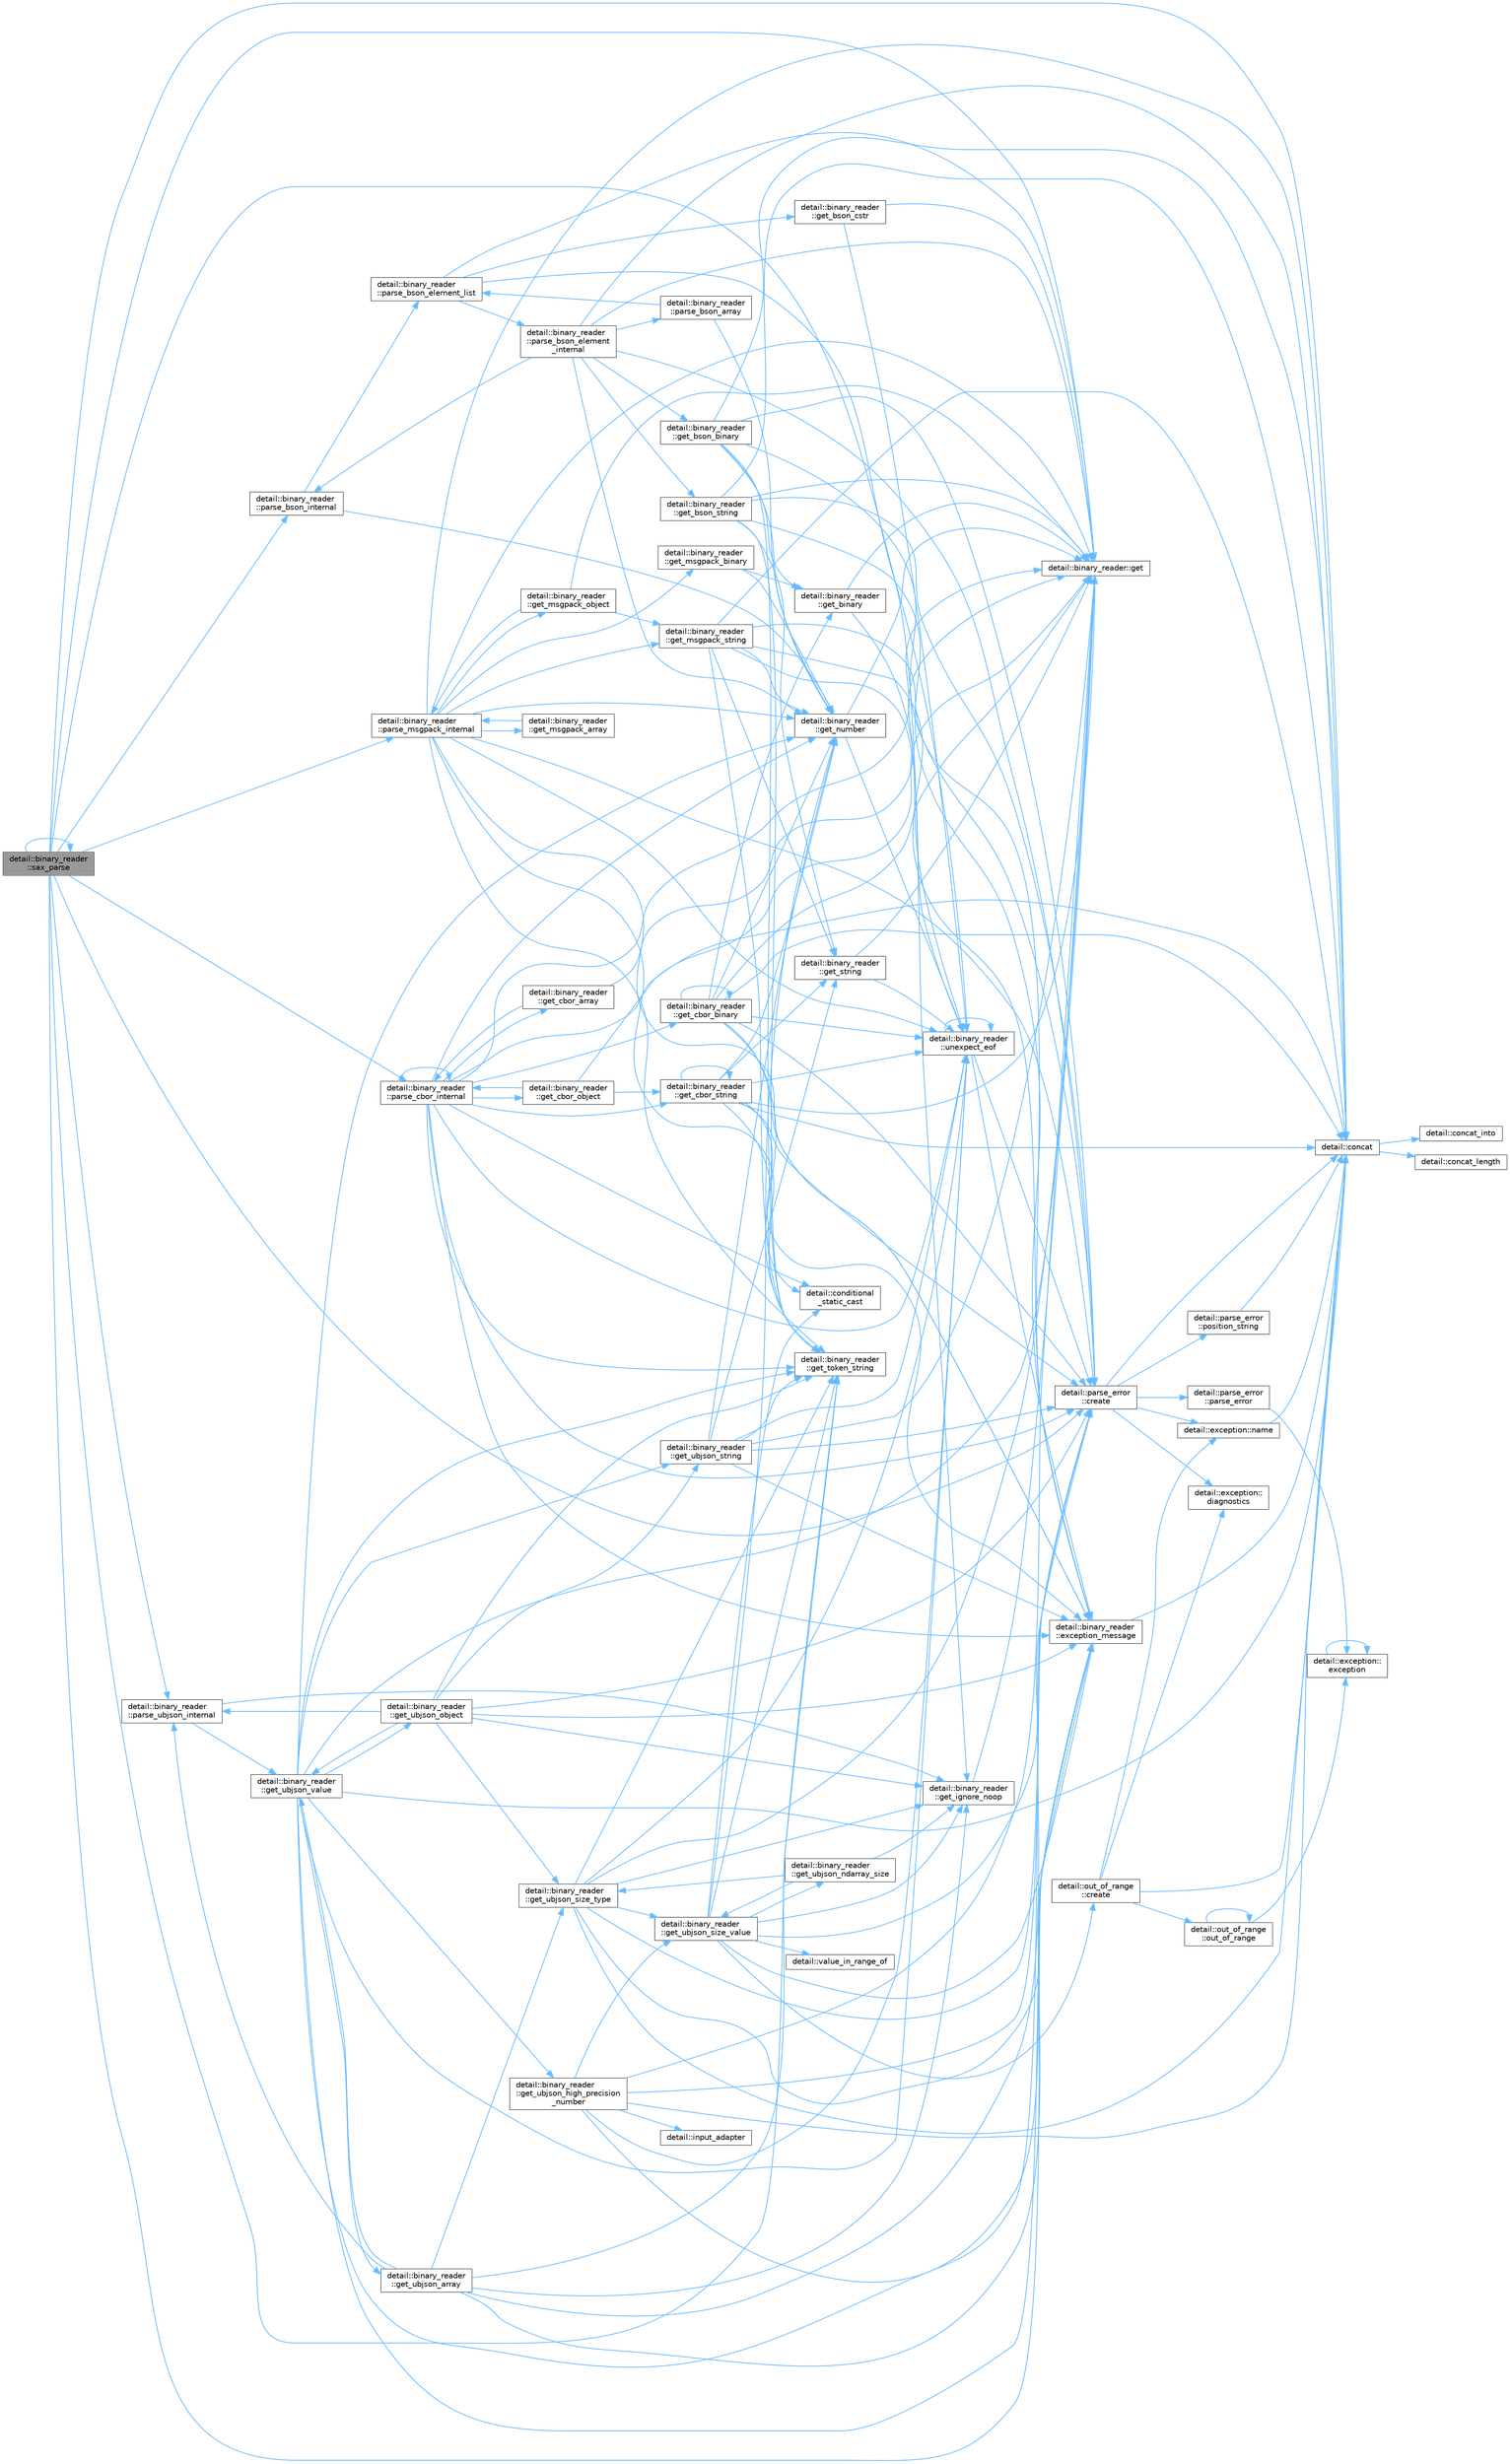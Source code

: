 digraph "detail::binary_reader::sax_parse"
{
 // LATEX_PDF_SIZE
  bgcolor="transparent";
  edge [fontname=Helvetica,fontsize=10,labelfontname=Helvetica,labelfontsize=10];
  node [fontname=Helvetica,fontsize=10,shape=box,height=0.2,width=0.4];
  rankdir="LR";
  Node1 [id="Node000001",label="detail::binary_reader\l::sax_parse",height=0.2,width=0.4,color="gray40", fillcolor="grey60", style="filled", fontcolor="black",tooltip=" "];
  Node1 -> Node2 [id="edge1_Node000001_Node000002",color="steelblue1",style="solid",tooltip=" "];
  Node2 [id="Node000002",label="detail::concat",height=0.2,width=0.4,color="grey40", fillcolor="white", style="filled",URL="$namespacedetail.html#a266fb3d4bf633ad6c506434cc91164da",tooltip=" "];
  Node2 -> Node3 [id="edge2_Node000002_Node000003",color="steelblue1",style="solid",tooltip=" "];
  Node3 [id="Node000003",label="detail::concat_into",height=0.2,width=0.4,color="grey40", fillcolor="white", style="filled",URL="$namespacedetail.html#a89f967b745cf8df11ba9d59f93d97753",tooltip=" "];
  Node2 -> Node4 [id="edge3_Node000002_Node000004",color="steelblue1",style="solid",tooltip=" "];
  Node4 [id="Node000004",label="detail::concat_length",height=0.2,width=0.4,color="grey40", fillcolor="white", style="filled",URL="$namespacedetail.html#ac185140ed8c8fcc07a302a890b714b0d",tooltip=" "];
  Node1 -> Node5 [id="edge4_Node000001_Node000005",color="steelblue1",style="solid",tooltip=" "];
  Node5 [id="Node000005",label="detail::parse_error\l::create",height=0.2,width=0.4,color="grey40", fillcolor="white", style="filled",URL="$classdetail_1_1parse__error.html#a07046ea9f33d28f120af188ed674d6df",tooltip="create a parse error exception"];
  Node5 -> Node2 [id="edge5_Node000005_Node000002",color="steelblue1",style="solid",tooltip=" "];
  Node5 -> Node6 [id="edge6_Node000005_Node000006",color="steelblue1",style="solid",tooltip=" "];
  Node6 [id="Node000006",label="detail::exception::\ldiagnostics",height=0.2,width=0.4,color="grey40", fillcolor="white", style="filled",URL="$classdetail_1_1exception.html#a6b4a786b5c1c25dd3edaceb1bf2d5120",tooltip=" "];
  Node5 -> Node7 [id="edge7_Node000005_Node000007",color="steelblue1",style="solid",tooltip=" "];
  Node7 [id="Node000007",label="detail::exception::name",height=0.2,width=0.4,color="grey40", fillcolor="white", style="filled",URL="$classdetail_1_1exception.html#a8f1eb56b9964c8dd84d89d0da98d883b",tooltip=" "];
  Node7 -> Node2 [id="edge8_Node000007_Node000002",color="steelblue1",style="solid",tooltip=" "];
  Node5 -> Node8 [id="edge9_Node000005_Node000008",color="steelblue1",style="solid",tooltip=" "];
  Node8 [id="Node000008",label="detail::parse_error\l::parse_error",height=0.2,width=0.4,color="grey40", fillcolor="white", style="filled",URL="$classdetail_1_1parse__error.html#a7703a00cc97c4590e56254b62b479ff5",tooltip=" "];
  Node8 -> Node9 [id="edge10_Node000008_Node000009",color="steelblue1",style="solid",tooltip=" "];
  Node9 [id="Node000009",label="detail::exception::\lexception",height=0.2,width=0.4,color="grey40", fillcolor="white", style="filled",URL="$classdetail_1_1exception.html#a528d6bc77e88490bbb84cde2222b7ff0",tooltip=" "];
  Node9 -> Node9 [id="edge11_Node000009_Node000009",color="steelblue1",style="solid",tooltip=" "];
  Node5 -> Node10 [id="edge12_Node000005_Node000010",color="steelblue1",style="solid",tooltip=" "];
  Node10 [id="Node000010",label="detail::parse_error\l::position_string",height=0.2,width=0.4,color="grey40", fillcolor="white", style="filled",URL="$classdetail_1_1parse__error.html#a19cdccb06cba79d7b4efc51f501ced8b",tooltip=" "];
  Node10 -> Node2 [id="edge13_Node000010_Node000002",color="steelblue1",style="solid",tooltip=" "];
  Node1 -> Node11 [id="edge14_Node000001_Node000011",color="steelblue1",style="solid",tooltip=" "];
  Node11 [id="Node000011",label="detail::binary_reader\l::exception_message",height=0.2,width=0.4,color="grey40", fillcolor="white", style="filled",URL="$classdetail_1_1binary__reader.html#a39c740811882a0023f6386858a5d5270",tooltip=" "];
  Node11 -> Node2 [id="edge15_Node000011_Node000002",color="steelblue1",style="solid",tooltip=" "];
  Node1 -> Node12 [id="edge16_Node000001_Node000012",color="steelblue1",style="solid",tooltip=" "];
  Node12 [id="Node000012",label="detail::binary_reader::get",height=0.2,width=0.4,color="grey40", fillcolor="white", style="filled",URL="$classdetail_1_1binary__reader.html#a9aeb80d0dd19032e1b2128b3f093a794",tooltip="get next character from the input"];
  Node1 -> Node13 [id="edge17_Node000001_Node000013",color="steelblue1",style="solid",tooltip=" "];
  Node13 [id="Node000013",label="detail::binary_reader\l::get_ignore_noop",height=0.2,width=0.4,color="grey40", fillcolor="white", style="filled",URL="$classdetail_1_1binary__reader.html#a451f9cb2d990780be3b6ffea6223134b",tooltip=" "];
  Node13 -> Node12 [id="edge18_Node000013_Node000012",color="steelblue1",style="solid",tooltip=" "];
  Node1 -> Node14 [id="edge19_Node000001_Node000014",color="steelblue1",style="solid",tooltip=" "];
  Node14 [id="Node000014",label="detail::binary_reader\l::get_token_string",height=0.2,width=0.4,color="grey40", fillcolor="white", style="filled",URL="$classdetail_1_1binary__reader.html#a2ef89c65a295e23efa6d7363fafc84cc",tooltip=" "];
  Node1 -> Node15 [id="edge20_Node000001_Node000015",color="steelblue1",style="solid",tooltip=" "];
  Node15 [id="Node000015",label="detail::binary_reader\l::parse_bson_internal",height=0.2,width=0.4,color="grey40", fillcolor="white", style="filled",URL="$classdetail_1_1binary__reader.html#a66514e22cb51ce5030b77376c1f701ec",tooltip="Reads in a BSON-object and passes it to the SAX-parser."];
  Node15 -> Node16 [id="edge21_Node000015_Node000016",color="steelblue1",style="solid",tooltip=" "];
  Node16 [id="Node000016",label="detail::binary_reader\l::get_number",height=0.2,width=0.4,color="grey40", fillcolor="white", style="filled",URL="$classdetail_1_1binary__reader.html#a809c1fd4598b7d4cecaf93aaf1547205",tooltip=" "];
  Node16 -> Node12 [id="edge22_Node000016_Node000012",color="steelblue1",style="solid",tooltip=" "];
  Node16 -> Node17 [id="edge23_Node000016_Node000017",color="steelblue1",style="solid",tooltip=" "];
  Node17 [id="Node000017",label="detail::binary_reader\l::unexpect_eof",height=0.2,width=0.4,color="grey40", fillcolor="white", style="filled",URL="$classdetail_1_1binary__reader.html#a86d19cc231aae395395030fd8ae19fd5",tooltip=" "];
  Node17 -> Node5 [id="edge24_Node000017_Node000005",color="steelblue1",style="solid",tooltip=" "];
  Node17 -> Node11 [id="edge25_Node000017_Node000011",color="steelblue1",style="solid",tooltip=" "];
  Node17 -> Node17 [id="edge26_Node000017_Node000017",color="steelblue1",style="solid",tooltip=" "];
  Node15 -> Node18 [id="edge27_Node000015_Node000018",color="steelblue1",style="solid",tooltip=" "];
  Node18 [id="Node000018",label="detail::binary_reader\l::parse_bson_element_list",height=0.2,width=0.4,color="grey40", fillcolor="white", style="filled",URL="$classdetail_1_1binary__reader.html#a29ecec318fab8ccfa64b0e75536a40e4",tooltip="Read a BSON element list (as specified in the BSON-spec)"];
  Node18 -> Node12 [id="edge28_Node000018_Node000012",color="steelblue1",style="solid",tooltip=" "];
  Node18 -> Node19 [id="edge29_Node000018_Node000019",color="steelblue1",style="solid",tooltip=" "];
  Node19 [id="Node000019",label="detail::binary_reader\l::get_bson_cstr",height=0.2,width=0.4,color="grey40", fillcolor="white", style="filled",URL="$classdetail_1_1binary__reader.html#a899a51f4cd0ad49a8989de586f9dd7a2",tooltip="Parses a C-style string from the BSON input."];
  Node19 -> Node12 [id="edge30_Node000019_Node000012",color="steelblue1",style="solid",tooltip=" "];
  Node19 -> Node17 [id="edge31_Node000019_Node000017",color="steelblue1",style="solid",tooltip=" "];
  Node18 -> Node20 [id="edge32_Node000018_Node000020",color="steelblue1",style="solid",tooltip=" "];
  Node20 [id="Node000020",label="detail::binary_reader\l::parse_bson_element\l_internal",height=0.2,width=0.4,color="grey40", fillcolor="white", style="filled",URL="$classdetail_1_1binary__reader.html#a510e89bbd4e8940bc726f5840c318221",tooltip="Read a BSON document element of the given element_type."];
  Node20 -> Node2 [id="edge33_Node000020_Node000002",color="steelblue1",style="solid",tooltip=" "];
  Node20 -> Node5 [id="edge34_Node000020_Node000005",color="steelblue1",style="solid",tooltip=" "];
  Node20 -> Node12 [id="edge35_Node000020_Node000012",color="steelblue1",style="solid",tooltip=" "];
  Node20 -> Node21 [id="edge36_Node000020_Node000021",color="steelblue1",style="solid",tooltip=" "];
  Node21 [id="Node000021",label="detail::binary_reader\l::get_bson_binary",height=0.2,width=0.4,color="grey40", fillcolor="white", style="filled",URL="$classdetail_1_1binary__reader.html#afd4a59072e687d5d07f53d7320a4ac4d",tooltip="Parses a byte array input of length len from the BSON input."];
  Node21 -> Node2 [id="edge37_Node000021_Node000002",color="steelblue1",style="solid",tooltip=" "];
  Node21 -> Node5 [id="edge38_Node000021_Node000005",color="steelblue1",style="solid",tooltip=" "];
  Node21 -> Node11 [id="edge39_Node000021_Node000011",color="steelblue1",style="solid",tooltip=" "];
  Node21 -> Node22 [id="edge40_Node000021_Node000022",color="steelblue1",style="solid",tooltip=" "];
  Node22 [id="Node000022",label="detail::binary_reader\l::get_binary",height=0.2,width=0.4,color="grey40", fillcolor="white", style="filled",URL="$classdetail_1_1binary__reader.html#a3ec63657f0ece66358be99ee7ec46c1f",tooltip="create a byte array by reading bytes from the input"];
  Node22 -> Node12 [id="edge41_Node000022_Node000012",color="steelblue1",style="solid",tooltip=" "];
  Node22 -> Node17 [id="edge42_Node000022_Node000017",color="steelblue1",style="solid",tooltip=" "];
  Node21 -> Node16 [id="edge43_Node000021_Node000016",color="steelblue1",style="solid",tooltip=" "];
  Node21 -> Node14 [id="edge44_Node000021_Node000014",color="steelblue1",style="solid",tooltip=" "];
  Node20 -> Node23 [id="edge45_Node000020_Node000023",color="steelblue1",style="solid",tooltip=" "];
  Node23 [id="Node000023",label="detail::binary_reader\l::get_bson_string",height=0.2,width=0.4,color="grey40", fillcolor="white", style="filled",URL="$classdetail_1_1binary__reader.html#ad8eda2acffbc76cb622e6f52a13bebea",tooltip="Parses a zero-terminated string of length len from the BSON input."];
  Node23 -> Node2 [id="edge46_Node000023_Node000002",color="steelblue1",style="solid",tooltip=" "];
  Node23 -> Node5 [id="edge47_Node000023_Node000005",color="steelblue1",style="solid",tooltip=" "];
  Node23 -> Node11 [id="edge48_Node000023_Node000011",color="steelblue1",style="solid",tooltip=" "];
  Node23 -> Node12 [id="edge49_Node000023_Node000012",color="steelblue1",style="solid",tooltip=" "];
  Node23 -> Node24 [id="edge50_Node000023_Node000024",color="steelblue1",style="solid",tooltip=" "];
  Node24 [id="Node000024",label="detail::binary_reader\l::get_string",height=0.2,width=0.4,color="grey40", fillcolor="white", style="filled",URL="$classdetail_1_1binary__reader.html#a0378b0788080dd6ba0eaaaa7aab855bf",tooltip="create a string by reading characters from the input"];
  Node24 -> Node12 [id="edge51_Node000024_Node000012",color="steelblue1",style="solid",tooltip=" "];
  Node24 -> Node17 [id="edge52_Node000024_Node000017",color="steelblue1",style="solid",tooltip=" "];
  Node23 -> Node14 [id="edge53_Node000023_Node000014",color="steelblue1",style="solid",tooltip=" "];
  Node20 -> Node16 [id="edge54_Node000020_Node000016",color="steelblue1",style="solid",tooltip=" "];
  Node20 -> Node25 [id="edge55_Node000020_Node000025",color="steelblue1",style="solid",tooltip=" "];
  Node25 [id="Node000025",label="detail::binary_reader\l::parse_bson_array",height=0.2,width=0.4,color="grey40", fillcolor="white", style="filled",URL="$classdetail_1_1binary__reader.html#a0c82ebf5d8e4007304e5d4a2158d47c8",tooltip="Reads an array from the BSON input and passes it to the SAX-parser."];
  Node25 -> Node16 [id="edge56_Node000025_Node000016",color="steelblue1",style="solid",tooltip=" "];
  Node25 -> Node18 [id="edge57_Node000025_Node000018",color="steelblue1",style="solid",tooltip=" "];
  Node20 -> Node15 [id="edge58_Node000020_Node000015",color="steelblue1",style="solid",tooltip=" "];
  Node18 -> Node17 [id="edge59_Node000018_Node000017",color="steelblue1",style="solid",tooltip=" "];
  Node1 -> Node26 [id="edge60_Node000001_Node000026",color="steelblue1",style="solid",tooltip=" "];
  Node26 [id="Node000026",label="detail::binary_reader\l::parse_cbor_internal",height=0.2,width=0.4,color="grey40", fillcolor="white", style="filled",URL="$classdetail_1_1binary__reader.html#abf6970bcdc650b3290b25767eb696685",tooltip=" "];
  Node26 -> Node2 [id="edge61_Node000026_Node000002",color="steelblue1",style="solid",tooltip=" "];
  Node26 -> Node27 [id="edge62_Node000026_Node000027",color="steelblue1",style="solid",tooltip=" "];
  Node27 [id="Node000027",label="detail::conditional\l_static_cast",height=0.2,width=0.4,color="grey40", fillcolor="white", style="filled",URL="$namespacedetail.html#a5d17f1d261bd9fec64c08343c9f809fc",tooltip=" "];
  Node26 -> Node5 [id="edge63_Node000026_Node000005",color="steelblue1",style="solid",tooltip=" "];
  Node26 -> Node11 [id="edge64_Node000026_Node000011",color="steelblue1",style="solid",tooltip=" "];
  Node26 -> Node12 [id="edge65_Node000026_Node000012",color="steelblue1",style="solid",tooltip=" "];
  Node26 -> Node28 [id="edge66_Node000026_Node000028",color="steelblue1",style="solid",tooltip=" "];
  Node28 [id="Node000028",label="detail::binary_reader\l::get_cbor_array",height=0.2,width=0.4,color="grey40", fillcolor="white", style="filled",URL="$classdetail_1_1binary__reader.html#a90979b91cafd841cbb2014632274a96a",tooltip=" "];
  Node28 -> Node12 [id="edge67_Node000028_Node000012",color="steelblue1",style="solid",tooltip=" "];
  Node28 -> Node26 [id="edge68_Node000028_Node000026",color="steelblue1",style="solid",tooltip=" "];
  Node26 -> Node29 [id="edge69_Node000026_Node000029",color="steelblue1",style="solid",tooltip=" "];
  Node29 [id="Node000029",label="detail::binary_reader\l::get_cbor_binary",height=0.2,width=0.4,color="grey40", fillcolor="white", style="filled",URL="$classdetail_1_1binary__reader.html#a6fcde744e6311dc0646735123ee83831",tooltip="reads a CBOR byte array"];
  Node29 -> Node2 [id="edge70_Node000029_Node000002",color="steelblue1",style="solid",tooltip=" "];
  Node29 -> Node5 [id="edge71_Node000029_Node000005",color="steelblue1",style="solid",tooltip=" "];
  Node29 -> Node11 [id="edge72_Node000029_Node000011",color="steelblue1",style="solid",tooltip=" "];
  Node29 -> Node12 [id="edge73_Node000029_Node000012",color="steelblue1",style="solid",tooltip=" "];
  Node29 -> Node22 [id="edge74_Node000029_Node000022",color="steelblue1",style="solid",tooltip=" "];
  Node29 -> Node29 [id="edge75_Node000029_Node000029",color="steelblue1",style="solid",tooltip=" "];
  Node29 -> Node16 [id="edge76_Node000029_Node000016",color="steelblue1",style="solid",tooltip=" "];
  Node29 -> Node14 [id="edge77_Node000029_Node000014",color="steelblue1",style="solid",tooltip=" "];
  Node29 -> Node17 [id="edge78_Node000029_Node000017",color="steelblue1",style="solid",tooltip=" "];
  Node26 -> Node30 [id="edge79_Node000026_Node000030",color="steelblue1",style="solid",tooltip=" "];
  Node30 [id="Node000030",label="detail::binary_reader\l::get_cbor_object",height=0.2,width=0.4,color="grey40", fillcolor="white", style="filled",URL="$classdetail_1_1binary__reader.html#a6a8ec4dc630e18ebacca8fb90f2b9b37",tooltip=" "];
  Node30 -> Node12 [id="edge80_Node000030_Node000012",color="steelblue1",style="solid",tooltip=" "];
  Node30 -> Node31 [id="edge81_Node000030_Node000031",color="steelblue1",style="solid",tooltip=" "];
  Node31 [id="Node000031",label="detail::binary_reader\l::get_cbor_string",height=0.2,width=0.4,color="grey40", fillcolor="white", style="filled",URL="$classdetail_1_1binary__reader.html#af739624b7c49bb1a0bc70ac6f5066a24",tooltip="reads a CBOR string"];
  Node31 -> Node2 [id="edge82_Node000031_Node000002",color="steelblue1",style="solid",tooltip=" "];
  Node31 -> Node5 [id="edge83_Node000031_Node000005",color="steelblue1",style="solid",tooltip=" "];
  Node31 -> Node11 [id="edge84_Node000031_Node000011",color="steelblue1",style="solid",tooltip=" "];
  Node31 -> Node12 [id="edge85_Node000031_Node000012",color="steelblue1",style="solid",tooltip=" "];
  Node31 -> Node31 [id="edge86_Node000031_Node000031",color="steelblue1",style="solid",tooltip=" "];
  Node31 -> Node16 [id="edge87_Node000031_Node000016",color="steelblue1",style="solid",tooltip=" "];
  Node31 -> Node24 [id="edge88_Node000031_Node000024",color="steelblue1",style="solid",tooltip=" "];
  Node31 -> Node14 [id="edge89_Node000031_Node000014",color="steelblue1",style="solid",tooltip=" "];
  Node31 -> Node17 [id="edge90_Node000031_Node000017",color="steelblue1",style="solid",tooltip=" "];
  Node30 -> Node26 [id="edge91_Node000030_Node000026",color="steelblue1",style="solid",tooltip=" "];
  Node26 -> Node31 [id="edge92_Node000026_Node000031",color="steelblue1",style="solid",tooltip=" "];
  Node26 -> Node16 [id="edge93_Node000026_Node000016",color="steelblue1",style="solid",tooltip=" "];
  Node26 -> Node14 [id="edge94_Node000026_Node000014",color="steelblue1",style="solid",tooltip=" "];
  Node26 -> Node26 [id="edge95_Node000026_Node000026",color="steelblue1",style="solid",tooltip=" "];
  Node26 -> Node17 [id="edge96_Node000026_Node000017",color="steelblue1",style="solid",tooltip=" "];
  Node1 -> Node32 [id="edge97_Node000001_Node000032",color="steelblue1",style="solid",tooltip=" "];
  Node32 [id="Node000032",label="detail::binary_reader\l::parse_msgpack_internal",height=0.2,width=0.4,color="grey40", fillcolor="white", style="filled",URL="$classdetail_1_1binary__reader.html#a2d96e387bda511bc8048c672113040f1",tooltip=" "];
  Node32 -> Node2 [id="edge98_Node000032_Node000002",color="steelblue1",style="solid",tooltip=" "];
  Node32 -> Node27 [id="edge99_Node000032_Node000027",color="steelblue1",style="solid",tooltip=" "];
  Node32 -> Node5 [id="edge100_Node000032_Node000005",color="steelblue1",style="solid",tooltip=" "];
  Node32 -> Node11 [id="edge101_Node000032_Node000011",color="steelblue1",style="solid",tooltip=" "];
  Node32 -> Node12 [id="edge102_Node000032_Node000012",color="steelblue1",style="solid",tooltip=" "];
  Node32 -> Node33 [id="edge103_Node000032_Node000033",color="steelblue1",style="solid",tooltip=" "];
  Node33 [id="Node000033",label="detail::binary_reader\l::get_msgpack_array",height=0.2,width=0.4,color="grey40", fillcolor="white", style="filled",URL="$classdetail_1_1binary__reader.html#a975b19d6df6ec36e98a893bde5c48a08",tooltip=" "];
  Node33 -> Node32 [id="edge104_Node000033_Node000032",color="steelblue1",style="solid",tooltip=" "];
  Node32 -> Node34 [id="edge105_Node000032_Node000034",color="steelblue1",style="solid",tooltip=" "];
  Node34 [id="Node000034",label="detail::binary_reader\l::get_msgpack_binary",height=0.2,width=0.4,color="grey40", fillcolor="white", style="filled",URL="$classdetail_1_1binary__reader.html#aa2ebaeb5c91cb3065ffd8ad29c1e50e9",tooltip="reads a MessagePack byte array"];
  Node34 -> Node22 [id="edge106_Node000034_Node000022",color="steelblue1",style="solid",tooltip=" "];
  Node34 -> Node16 [id="edge107_Node000034_Node000016",color="steelblue1",style="solid",tooltip=" "];
  Node32 -> Node35 [id="edge108_Node000032_Node000035",color="steelblue1",style="solid",tooltip=" "];
  Node35 [id="Node000035",label="detail::binary_reader\l::get_msgpack_object",height=0.2,width=0.4,color="grey40", fillcolor="white", style="filled",URL="$classdetail_1_1binary__reader.html#a56e6f4b666a07df7687d43fc470a781d",tooltip=" "];
  Node35 -> Node12 [id="edge109_Node000035_Node000012",color="steelblue1",style="solid",tooltip=" "];
  Node35 -> Node36 [id="edge110_Node000035_Node000036",color="steelblue1",style="solid",tooltip=" "];
  Node36 [id="Node000036",label="detail::binary_reader\l::get_msgpack_string",height=0.2,width=0.4,color="grey40", fillcolor="white", style="filled",URL="$classdetail_1_1binary__reader.html#a39289c89b50b1d53cd6e066f50ad2f01",tooltip="reads a MessagePack string"];
  Node36 -> Node2 [id="edge111_Node000036_Node000002",color="steelblue1",style="solid",tooltip=" "];
  Node36 -> Node5 [id="edge112_Node000036_Node000005",color="steelblue1",style="solid",tooltip=" "];
  Node36 -> Node11 [id="edge113_Node000036_Node000011",color="steelblue1",style="solid",tooltip=" "];
  Node36 -> Node16 [id="edge114_Node000036_Node000016",color="steelblue1",style="solid",tooltip=" "];
  Node36 -> Node24 [id="edge115_Node000036_Node000024",color="steelblue1",style="solid",tooltip=" "];
  Node36 -> Node14 [id="edge116_Node000036_Node000014",color="steelblue1",style="solid",tooltip=" "];
  Node36 -> Node17 [id="edge117_Node000036_Node000017",color="steelblue1",style="solid",tooltip=" "];
  Node35 -> Node32 [id="edge118_Node000035_Node000032",color="steelblue1",style="solid",tooltip=" "];
  Node32 -> Node36 [id="edge119_Node000032_Node000036",color="steelblue1",style="solid",tooltip=" "];
  Node32 -> Node16 [id="edge120_Node000032_Node000016",color="steelblue1",style="solid",tooltip=" "];
  Node32 -> Node14 [id="edge121_Node000032_Node000014",color="steelblue1",style="solid",tooltip=" "];
  Node32 -> Node17 [id="edge122_Node000032_Node000017",color="steelblue1",style="solid",tooltip=" "];
  Node1 -> Node37 [id="edge123_Node000001_Node000037",color="steelblue1",style="solid",tooltip=" "];
  Node37 [id="Node000037",label="detail::binary_reader\l::parse_ubjson_internal",height=0.2,width=0.4,color="grey40", fillcolor="white", style="filled",URL="$classdetail_1_1binary__reader.html#aabd1d5a1377a2f3b43a78fd765d95849",tooltip=" "];
  Node37 -> Node13 [id="edge124_Node000037_Node000013",color="steelblue1",style="solid",tooltip=" "];
  Node37 -> Node38 [id="edge125_Node000037_Node000038",color="steelblue1",style="solid",tooltip=" "];
  Node38 [id="Node000038",label="detail::binary_reader\l::get_ubjson_value",height=0.2,width=0.4,color="grey40", fillcolor="white", style="filled",URL="$classdetail_1_1binary__reader.html#a45cdf02020f3bc5c27fada582f37516c",tooltip=" "];
  Node38 -> Node2 [id="edge126_Node000038_Node000002",color="steelblue1",style="solid",tooltip=" "];
  Node38 -> Node5 [id="edge127_Node000038_Node000005",color="steelblue1",style="solid",tooltip=" "];
  Node38 -> Node11 [id="edge128_Node000038_Node000011",color="steelblue1",style="solid",tooltip=" "];
  Node38 -> Node12 [id="edge129_Node000038_Node000012",color="steelblue1",style="solid",tooltip=" "];
  Node38 -> Node16 [id="edge130_Node000038_Node000016",color="steelblue1",style="solid",tooltip=" "];
  Node38 -> Node14 [id="edge131_Node000038_Node000014",color="steelblue1",style="solid",tooltip=" "];
  Node38 -> Node39 [id="edge132_Node000038_Node000039",color="steelblue1",style="solid",tooltip=" "];
  Node39 [id="Node000039",label="detail::binary_reader\l::get_ubjson_array",height=0.2,width=0.4,color="grey40", fillcolor="white", style="filled",URL="$classdetail_1_1binary__reader.html#a87e4355139f3a972aa456a3ed465606e",tooltip=" "];
  Node39 -> Node5 [id="edge133_Node000039_Node000005",color="steelblue1",style="solid",tooltip=" "];
  Node39 -> Node11 [id="edge134_Node000039_Node000011",color="steelblue1",style="solid",tooltip=" "];
  Node39 -> Node13 [id="edge135_Node000039_Node000013",color="steelblue1",style="solid",tooltip=" "];
  Node39 -> Node14 [id="edge136_Node000039_Node000014",color="steelblue1",style="solid",tooltip=" "];
  Node39 -> Node40 [id="edge137_Node000039_Node000040",color="steelblue1",style="solid",tooltip=" "];
  Node40 [id="Node000040",label="detail::binary_reader\l::get_ubjson_size_type",height=0.2,width=0.4,color="grey40", fillcolor="white", style="filled",URL="$classdetail_1_1binary__reader.html#a0380c1d2d3332eddf36105009ff8f9fb",tooltip="determine the type and size for a container"];
  Node40 -> Node2 [id="edge138_Node000040_Node000002",color="steelblue1",style="solid",tooltip=" "];
  Node40 -> Node5 [id="edge139_Node000040_Node000005",color="steelblue1",style="solid",tooltip=" "];
  Node40 -> Node11 [id="edge140_Node000040_Node000011",color="steelblue1",style="solid",tooltip=" "];
  Node40 -> Node12 [id="edge141_Node000040_Node000012",color="steelblue1",style="solid",tooltip=" "];
  Node40 -> Node13 [id="edge142_Node000040_Node000013",color="steelblue1",style="solid",tooltip=" "];
  Node40 -> Node14 [id="edge143_Node000040_Node000014",color="steelblue1",style="solid",tooltip=" "];
  Node40 -> Node41 [id="edge144_Node000040_Node000041",color="steelblue1",style="solid",tooltip=" "];
  Node41 [id="Node000041",label="detail::binary_reader\l::get_ubjson_size_value",height=0.2,width=0.4,color="grey40", fillcolor="white", style="filled",URL="$classdetail_1_1binary__reader.html#abcd1952c7d1c9f4b5f93da9f62e23320",tooltip=" "];
  Node41 -> Node27 [id="edge145_Node000041_Node000027",color="steelblue1",style="solid",tooltip=" "];
  Node41 -> Node42 [id="edge146_Node000041_Node000042",color="steelblue1",style="solid",tooltip=" "];
  Node42 [id="Node000042",label="detail::out_of_range\l::create",height=0.2,width=0.4,color="grey40", fillcolor="white", style="filled",URL="$classdetail_1_1out__of__range.html#a79ea0d3ec02a853629dc827e045ecff5",tooltip=" "];
  Node42 -> Node2 [id="edge147_Node000042_Node000002",color="steelblue1",style="solid",tooltip=" "];
  Node42 -> Node6 [id="edge148_Node000042_Node000006",color="steelblue1",style="solid",tooltip=" "];
  Node42 -> Node7 [id="edge149_Node000042_Node000007",color="steelblue1",style="solid",tooltip=" "];
  Node42 -> Node43 [id="edge150_Node000042_Node000043",color="steelblue1",style="solid",tooltip=" "];
  Node43 [id="Node000043",label="detail::out_of_range\l::out_of_range",height=0.2,width=0.4,color="grey40", fillcolor="white", style="filled",URL="$classdetail_1_1out__of__range.html#a5be01a3b83b50a3775c6978946be4a18",tooltip=" "];
  Node43 -> Node9 [id="edge151_Node000043_Node000009",color="steelblue1",style="solid",tooltip=" "];
  Node43 -> Node43 [id="edge152_Node000043_Node000043",color="steelblue1",style="solid",tooltip=" "];
  Node41 -> Node5 [id="edge153_Node000041_Node000005",color="steelblue1",style="solid",tooltip=" "];
  Node41 -> Node11 [id="edge154_Node000041_Node000011",color="steelblue1",style="solid",tooltip=" "];
  Node41 -> Node13 [id="edge155_Node000041_Node000013",color="steelblue1",style="solid",tooltip=" "];
  Node41 -> Node16 [id="edge156_Node000041_Node000016",color="steelblue1",style="solid",tooltip=" "];
  Node41 -> Node14 [id="edge157_Node000041_Node000014",color="steelblue1",style="solid",tooltip=" "];
  Node41 -> Node44 [id="edge158_Node000041_Node000044",color="steelblue1",style="solid",tooltip=" "];
  Node44 [id="Node000044",label="detail::binary_reader\l::get_ubjson_ndarray_size",height=0.2,width=0.4,color="grey40", fillcolor="white", style="filled",URL="$classdetail_1_1binary__reader.html#a468f6555260ea65d96b91dfd6547f2d6",tooltip=" "];
  Node44 -> Node13 [id="edge159_Node000044_Node000013",color="steelblue1",style="solid",tooltip=" "];
  Node44 -> Node40 [id="edge160_Node000044_Node000040",color="steelblue1",style="solid",tooltip=" "];
  Node44 -> Node41 [id="edge161_Node000044_Node000041",color="steelblue1",style="solid",tooltip=" "];
  Node41 -> Node45 [id="edge162_Node000041_Node000045",color="steelblue1",style="solid",tooltip=" "];
  Node45 [id="Node000045",label="detail::value_in_range_of",height=0.2,width=0.4,color="grey40", fillcolor="white", style="filled",URL="$namespacedetail.html#a8e7a4119c6c8e86cef8f1c904c8bf040",tooltip=" "];
  Node40 -> Node17 [id="edge163_Node000040_Node000017",color="steelblue1",style="solid",tooltip=" "];
  Node39 -> Node38 [id="edge164_Node000039_Node000038",color="steelblue1",style="solid",tooltip=" "];
  Node39 -> Node37 [id="edge165_Node000039_Node000037",color="steelblue1",style="solid",tooltip=" "];
  Node38 -> Node46 [id="edge166_Node000038_Node000046",color="steelblue1",style="solid",tooltip=" "];
  Node46 [id="Node000046",label="detail::binary_reader\l::get_ubjson_high_precision\l_number",height=0.2,width=0.4,color="grey40", fillcolor="white", style="filled",URL="$classdetail_1_1binary__reader.html#a3e86be40b4ec5679c13147056fb089c8",tooltip=" "];
  Node46 -> Node2 [id="edge167_Node000046_Node000002",color="steelblue1",style="solid",tooltip=" "];
  Node46 -> Node5 [id="edge168_Node000046_Node000005",color="steelblue1",style="solid",tooltip=" "];
  Node46 -> Node11 [id="edge169_Node000046_Node000011",color="steelblue1",style="solid",tooltip=" "];
  Node46 -> Node12 [id="edge170_Node000046_Node000012",color="steelblue1",style="solid",tooltip=" "];
  Node46 -> Node41 [id="edge171_Node000046_Node000041",color="steelblue1",style="solid",tooltip=" "];
  Node46 -> Node47 [id="edge172_Node000046_Node000047",color="steelblue1",style="solid",tooltip=" "];
  Node47 [id="Node000047",label="detail::input_adapter",height=0.2,width=0.4,color="grey40", fillcolor="white", style="filled",URL="$namespacedetail.html#aada1510d1b55ad2faf4a71c70cffb374",tooltip=" "];
  Node46 -> Node17 [id="edge173_Node000046_Node000017",color="steelblue1",style="solid",tooltip=" "];
  Node38 -> Node48 [id="edge174_Node000038_Node000048",color="steelblue1",style="solid",tooltip=" "];
  Node48 [id="Node000048",label="detail::binary_reader\l::get_ubjson_object",height=0.2,width=0.4,color="grey40", fillcolor="white", style="filled",URL="$classdetail_1_1binary__reader.html#ad579eccbac92a913ebe15a4341c4daad",tooltip=" "];
  Node48 -> Node5 [id="edge175_Node000048_Node000005",color="steelblue1",style="solid",tooltip=" "];
  Node48 -> Node11 [id="edge176_Node000048_Node000011",color="steelblue1",style="solid",tooltip=" "];
  Node48 -> Node13 [id="edge177_Node000048_Node000013",color="steelblue1",style="solid",tooltip=" "];
  Node48 -> Node14 [id="edge178_Node000048_Node000014",color="steelblue1",style="solid",tooltip=" "];
  Node48 -> Node40 [id="edge179_Node000048_Node000040",color="steelblue1",style="solid",tooltip=" "];
  Node48 -> Node49 [id="edge180_Node000048_Node000049",color="steelblue1",style="solid",tooltip=" "];
  Node49 [id="Node000049",label="detail::binary_reader\l::get_ubjson_string",height=0.2,width=0.4,color="grey40", fillcolor="white", style="filled",URL="$classdetail_1_1binary__reader.html#ade7bfc83c8db15b0b4e60dd89c4fbac6",tooltip="reads a UBJSON string"];
  Node49 -> Node5 [id="edge181_Node000049_Node000005",color="steelblue1",style="solid",tooltip=" "];
  Node49 -> Node11 [id="edge182_Node000049_Node000011",color="steelblue1",style="solid",tooltip=" "];
  Node49 -> Node12 [id="edge183_Node000049_Node000012",color="steelblue1",style="solid",tooltip=" "];
  Node49 -> Node16 [id="edge184_Node000049_Node000016",color="steelblue1",style="solid",tooltip=" "];
  Node49 -> Node24 [id="edge185_Node000049_Node000024",color="steelblue1",style="solid",tooltip=" "];
  Node49 -> Node14 [id="edge186_Node000049_Node000014",color="steelblue1",style="solid",tooltip=" "];
  Node49 -> Node17 [id="edge187_Node000049_Node000017",color="steelblue1",style="solid",tooltip=" "];
  Node48 -> Node38 [id="edge188_Node000048_Node000038",color="steelblue1",style="solid",tooltip=" "];
  Node48 -> Node37 [id="edge189_Node000048_Node000037",color="steelblue1",style="solid",tooltip=" "];
  Node38 -> Node49 [id="edge190_Node000038_Node000049",color="steelblue1",style="solid",tooltip=" "];
  Node38 -> Node17 [id="edge191_Node000038_Node000017",color="steelblue1",style="solid",tooltip=" "];
  Node1 -> Node1 [id="edge192_Node000001_Node000001",color="steelblue1",style="solid",tooltip=" "];
}
